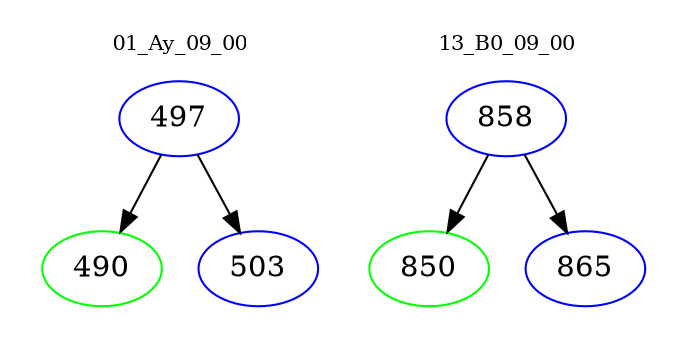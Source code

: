 digraph{
subgraph cluster_0 {
color = white
label = "01_Ay_09_00";
fontsize=10;
T0_497 [label="497", color="blue"]
T0_497 -> T0_490 [color="black"]
T0_490 [label="490", color="green"]
T0_497 -> T0_503 [color="black"]
T0_503 [label="503", color="blue"]
}
subgraph cluster_1 {
color = white
label = "13_B0_09_00";
fontsize=10;
T1_858 [label="858", color="blue"]
T1_858 -> T1_850 [color="black"]
T1_850 [label="850", color="green"]
T1_858 -> T1_865 [color="black"]
T1_865 [label="865", color="blue"]
}
}
